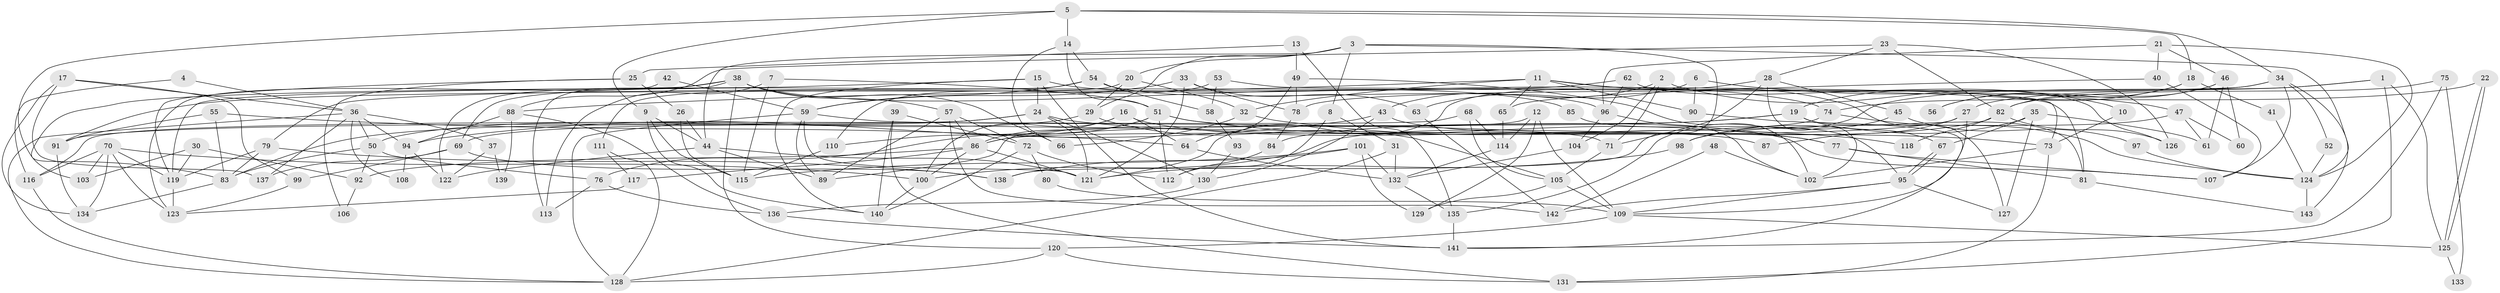 // coarse degree distribution, {8: 0.08620689655172414, 7: 0.13793103448275862, 4: 0.1724137931034483, 3: 0.13793103448275862, 5: 0.1206896551724138, 6: 0.1896551724137931, 10: 0.034482758620689655, 9: 0.06896551724137931, 12: 0.017241379310344827, 11: 0.017241379310344827, 14: 0.017241379310344827}
// Generated by graph-tools (version 1.1) at 2025/36/03/04/25 23:36:59]
// undirected, 143 vertices, 286 edges
graph export_dot {
  node [color=gray90,style=filled];
  1;
  2;
  3;
  4;
  5;
  6;
  7;
  8;
  9;
  10;
  11;
  12;
  13;
  14;
  15;
  16;
  17;
  18;
  19;
  20;
  21;
  22;
  23;
  24;
  25;
  26;
  27;
  28;
  29;
  30;
  31;
  32;
  33;
  34;
  35;
  36;
  37;
  38;
  39;
  40;
  41;
  42;
  43;
  44;
  45;
  46;
  47;
  48;
  49;
  50;
  51;
  52;
  53;
  54;
  55;
  56;
  57;
  58;
  59;
  60;
  61;
  62;
  63;
  64;
  65;
  66;
  67;
  68;
  69;
  70;
  71;
  72;
  73;
  74;
  75;
  76;
  77;
  78;
  79;
  80;
  81;
  82;
  83;
  84;
  85;
  86;
  87;
  88;
  89;
  90;
  91;
  92;
  93;
  94;
  95;
  96;
  97;
  98;
  99;
  100;
  101;
  102;
  103;
  104;
  105;
  106;
  107;
  108;
  109;
  110;
  111;
  112;
  113;
  114;
  115;
  116;
  117;
  118;
  119;
  120;
  121;
  122;
  123;
  124;
  125;
  126;
  127;
  128;
  129;
  130;
  131;
  132;
  133;
  134;
  135;
  136;
  137;
  138;
  139;
  140;
  141;
  142;
  143;
  1 -- 125;
  1 -- 131;
  1 -- 27;
  1 -- 135;
  2 -- 71;
  2 -- 104;
  2 -- 10;
  2 -- 43;
  3 -- 8;
  3 -- 138;
  3 -- 20;
  3 -- 29;
  3 -- 44;
  3 -- 124;
  4 -- 36;
  4 -- 116;
  5 -- 9;
  5 -- 14;
  5 -- 18;
  5 -- 34;
  5 -- 103;
  6 -- 63;
  6 -- 90;
  6 -- 47;
  7 -- 51;
  7 -- 115;
  7 -- 113;
  8 -- 112;
  8 -- 31;
  9 -- 140;
  9 -- 44;
  9 -- 115;
  10 -- 73;
  11 -- 88;
  11 -- 32;
  11 -- 65;
  11 -- 73;
  11 -- 90;
  11 -- 127;
  12 -- 109;
  12 -- 89;
  12 -- 114;
  12 -- 129;
  13 -- 25;
  13 -- 49;
  13 -- 135;
  14 -- 54;
  14 -- 51;
  14 -- 66;
  15 -- 83;
  15 -- 74;
  15 -- 24;
  15 -- 140;
  15 -- 141;
  16 -- 64;
  16 -- 100;
  16 -- 87;
  16 -- 110;
  17 -- 134;
  17 -- 99;
  17 -- 36;
  17 -- 137;
  18 -- 19;
  18 -- 41;
  18 -- 56;
  19 -- 67;
  19 -- 81;
  19 -- 84;
  19 -- 86;
  20 -- 111;
  20 -- 29;
  20 -- 32;
  21 -- 40;
  21 -- 96;
  21 -- 46;
  21 -- 124;
  22 -- 125;
  22 -- 125;
  22 -- 74;
  23 -- 28;
  23 -- 82;
  23 -- 88;
  23 -- 126;
  24 -- 121;
  24 -- 73;
  24 -- 83;
  24 -- 91;
  24 -- 130;
  25 -- 26;
  25 -- 119;
  25 -- 106;
  26 -- 44;
  26 -- 115;
  27 -- 109;
  27 -- 69;
  27 -- 87;
  28 -- 121;
  28 -- 71;
  28 -- 45;
  28 -- 102;
  29 -- 50;
  29 -- 105;
  30 -- 103;
  30 -- 119;
  30 -- 92;
  31 -- 128;
  31 -- 132;
  32 -- 66;
  32 -- 118;
  33 -- 121;
  33 -- 59;
  33 -- 63;
  33 -- 78;
  34 -- 78;
  34 -- 52;
  34 -- 79;
  34 -- 107;
  34 -- 143;
  35 -- 127;
  35 -- 61;
  35 -- 67;
  35 -- 98;
  36 -- 50;
  36 -- 37;
  36 -- 94;
  36 -- 108;
  36 -- 128;
  36 -- 137;
  37 -- 122;
  37 -- 139;
  38 -- 122;
  38 -- 113;
  38 -- 57;
  38 -- 66;
  38 -- 85;
  38 -- 119;
  38 -- 120;
  39 -- 131;
  39 -- 72;
  39 -- 140;
  40 -- 107;
  40 -- 65;
  41 -- 124;
  42 -- 59;
  42 -- 123;
  43 -- 130;
  43 -- 77;
  43 -- 94;
  44 -- 121;
  44 -- 89;
  44 -- 122;
  45 -- 98;
  45 -- 97;
  46 -- 82;
  46 -- 56;
  46 -- 60;
  46 -- 61;
  47 -- 98;
  47 -- 60;
  47 -- 61;
  48 -- 102;
  48 -- 142;
  49 -- 78;
  49 -- 102;
  49 -- 64;
  50 -- 76;
  50 -- 83;
  50 -- 92;
  51 -- 107;
  51 -- 86;
  51 -- 76;
  51 -- 77;
  51 -- 112;
  52 -- 124;
  53 -- 110;
  53 -- 81;
  53 -- 58;
  54 -- 59;
  54 -- 69;
  54 -- 58;
  54 -- 96;
  55 -- 83;
  55 -- 91;
  55 -- 64;
  57 -- 86;
  57 -- 72;
  57 -- 89;
  57 -- 142;
  58 -- 93;
  59 -- 128;
  59 -- 89;
  59 -- 71;
  59 -- 121;
  62 -- 96;
  62 -- 91;
  62 -- 126;
  63 -- 142;
  64 -- 132;
  65 -- 114;
  67 -- 95;
  67 -- 95;
  68 -- 105;
  68 -- 114;
  68 -- 116;
  69 -- 137;
  69 -- 99;
  69 -- 138;
  70 -- 119;
  70 -- 100;
  70 -- 103;
  70 -- 116;
  70 -- 123;
  70 -- 134;
  71 -- 105;
  72 -- 140;
  72 -- 80;
  72 -- 112;
  73 -- 102;
  73 -- 131;
  74 -- 86;
  74 -- 124;
  75 -- 82;
  75 -- 141;
  75 -- 133;
  76 -- 136;
  76 -- 113;
  77 -- 81;
  77 -- 107;
  78 -- 84;
  79 -- 83;
  79 -- 119;
  79 -- 138;
  80 -- 109;
  81 -- 143;
  82 -- 100;
  82 -- 126;
  82 -- 118;
  83 -- 134;
  84 -- 112;
  85 -- 95;
  86 -- 92;
  86 -- 100;
  86 -- 117;
  86 -- 121;
  88 -- 94;
  88 -- 136;
  88 -- 139;
  90 -- 141;
  91 -- 134;
  92 -- 106;
  93 -- 130;
  94 -- 108;
  94 -- 122;
  95 -- 109;
  95 -- 127;
  95 -- 142;
  96 -- 102;
  96 -- 104;
  97 -- 124;
  98 -- 121;
  99 -- 123;
  100 -- 140;
  101 -- 138;
  101 -- 132;
  101 -- 115;
  101 -- 129;
  104 -- 132;
  105 -- 129;
  105 -- 109;
  109 -- 120;
  109 -- 125;
  110 -- 115;
  111 -- 117;
  111 -- 128;
  114 -- 132;
  116 -- 128;
  117 -- 123;
  119 -- 123;
  120 -- 128;
  120 -- 131;
  124 -- 143;
  125 -- 133;
  130 -- 136;
  132 -- 135;
  135 -- 141;
  136 -- 141;
}
